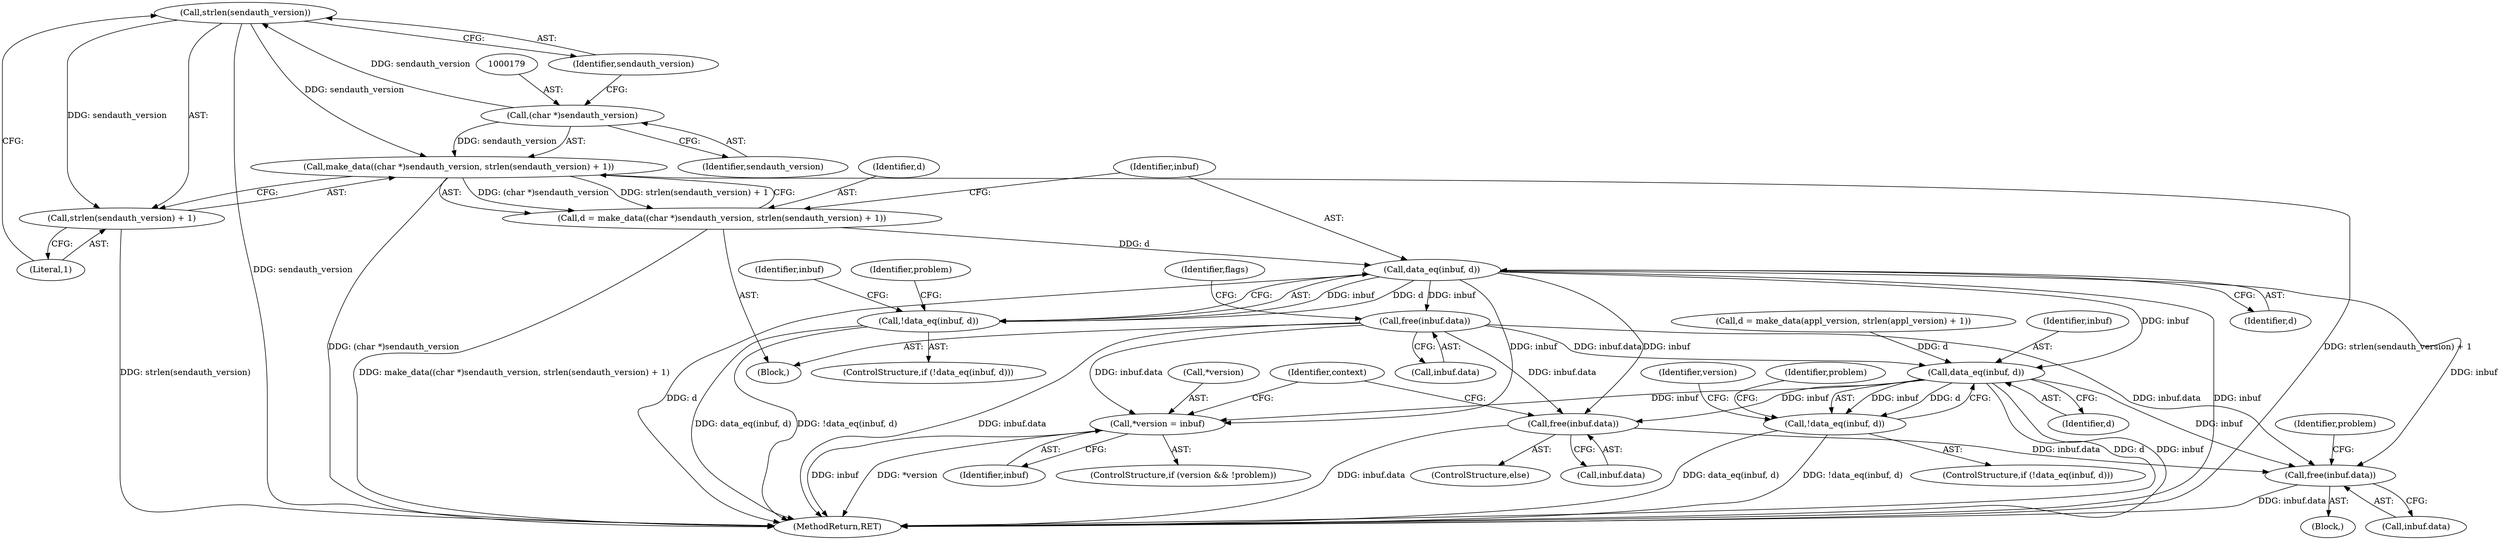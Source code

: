 digraph "0_krb5_102bb6ebf20f9174130c85c3b052ae104e5073ec_0@API" {
"1000182" [label="(Call,strlen(sendauth_version))"];
"1000178" [label="(Call,(char *)sendauth_version)"];
"1000177" [label="(Call,make_data((char *)sendauth_version, strlen(sendauth_version) + 1))"];
"1000175" [label="(Call,d = make_data((char *)sendauth_version, strlen(sendauth_version) + 1))"];
"1000187" [label="(Call,data_eq(inbuf, d))"];
"1000186" [label="(Call,!data_eq(inbuf, d))"];
"1000197" [label="(Call,free(inbuf.data))"];
"1000240" [label="(Call,data_eq(inbuf, d))"];
"1000239" [label="(Call,!data_eq(inbuf, d))"];
"1000255" [label="(Call,*version = inbuf)"];
"1000260" [label="(Call,free(inbuf.data))"];
"1000400" [label="(Call,free(inbuf.data))"];
"1000181" [label="(Call,strlen(sendauth_version) + 1)"];
"1000189" [label="(Identifier,d)"];
"1000184" [label="(Literal,1)"];
"1000401" [label="(Call,inbuf.data)"];
"1000620" [label="(MethodReturn,RET)"];
"1000182" [label="(Call,strlen(sendauth_version))"];
"1000199" [label="(Identifier,inbuf)"];
"1000267" [label="(Identifier,context)"];
"1000405" [label="(Identifier,problem)"];
"1000242" [label="(Identifier,d)"];
"1000197" [label="(Call,free(inbuf.data))"];
"1000180" [label="(Identifier,sendauth_version)"];
"1000240" [label="(Call,data_eq(inbuf, d))"];
"1000256" [label="(Call,*version)"];
"1000178" [label="(Call,(char *)sendauth_version)"];
"1000258" [label="(Identifier,inbuf)"];
"1000255" [label="(Call,*version = inbuf)"];
"1000230" [label="(Call,d = make_data(appl_version, strlen(appl_version) + 1))"];
"1000387" [label="(Block,)"];
"1000260" [label="(Call,free(inbuf.data))"];
"1000186" [label="(Call,!data_eq(inbuf, d))"];
"1000176" [label="(Identifier,d)"];
"1000187" [label="(Call,data_eq(inbuf, d))"];
"1000241" [label="(Identifier,inbuf)"];
"1000400" [label="(Call,free(inbuf.data))"];
"1000238" [label="(ControlStructure,if (!data_eq(inbuf, d)))"];
"1000175" [label="(Call,d = make_data((char *)sendauth_version, strlen(sendauth_version) + 1))"];
"1000198" [label="(Call,inbuf.data)"];
"1000239" [label="(Call,!data_eq(inbuf, d))"];
"1000192" [label="(Identifier,problem)"];
"1000183" [label="(Identifier,sendauth_version)"];
"1000259" [label="(ControlStructure,else)"];
"1000185" [label="(ControlStructure,if (!data_eq(inbuf, d)))"];
"1000181" [label="(Call,strlen(sendauth_version) + 1)"];
"1000261" [label="(Call,inbuf.data)"];
"1000203" [label="(Identifier,flags)"];
"1000177" [label="(Call,make_data((char *)sendauth_version, strlen(sendauth_version) + 1))"];
"1000245" [label="(Identifier,problem)"];
"1000252" [label="(Identifier,version)"];
"1000250" [label="(ControlStructure,if (version && !problem))"];
"1000164" [label="(Block,)"];
"1000188" [label="(Identifier,inbuf)"];
"1000182" -> "1000181"  [label="AST: "];
"1000182" -> "1000183"  [label="CFG: "];
"1000183" -> "1000182"  [label="AST: "];
"1000184" -> "1000182"  [label="CFG: "];
"1000182" -> "1000620"  [label="DDG: sendauth_version"];
"1000182" -> "1000177"  [label="DDG: sendauth_version"];
"1000182" -> "1000181"  [label="DDG: sendauth_version"];
"1000178" -> "1000182"  [label="DDG: sendauth_version"];
"1000178" -> "1000177"  [label="AST: "];
"1000178" -> "1000180"  [label="CFG: "];
"1000179" -> "1000178"  [label="AST: "];
"1000180" -> "1000178"  [label="AST: "];
"1000183" -> "1000178"  [label="CFG: "];
"1000178" -> "1000177"  [label="DDG: sendauth_version"];
"1000177" -> "1000175"  [label="AST: "];
"1000177" -> "1000181"  [label="CFG: "];
"1000181" -> "1000177"  [label="AST: "];
"1000175" -> "1000177"  [label="CFG: "];
"1000177" -> "1000620"  [label="DDG: (char *)sendauth_version"];
"1000177" -> "1000620"  [label="DDG: strlen(sendauth_version) + 1"];
"1000177" -> "1000175"  [label="DDG: (char *)sendauth_version"];
"1000177" -> "1000175"  [label="DDG: strlen(sendauth_version) + 1"];
"1000175" -> "1000164"  [label="AST: "];
"1000176" -> "1000175"  [label="AST: "];
"1000188" -> "1000175"  [label="CFG: "];
"1000175" -> "1000620"  [label="DDG: make_data((char *)sendauth_version, strlen(sendauth_version) + 1)"];
"1000175" -> "1000187"  [label="DDG: d"];
"1000187" -> "1000186"  [label="AST: "];
"1000187" -> "1000189"  [label="CFG: "];
"1000188" -> "1000187"  [label="AST: "];
"1000189" -> "1000187"  [label="AST: "];
"1000186" -> "1000187"  [label="CFG: "];
"1000187" -> "1000620"  [label="DDG: inbuf"];
"1000187" -> "1000620"  [label="DDG: d"];
"1000187" -> "1000186"  [label="DDG: inbuf"];
"1000187" -> "1000186"  [label="DDG: d"];
"1000187" -> "1000197"  [label="DDG: inbuf"];
"1000187" -> "1000240"  [label="DDG: inbuf"];
"1000187" -> "1000255"  [label="DDG: inbuf"];
"1000187" -> "1000260"  [label="DDG: inbuf"];
"1000187" -> "1000400"  [label="DDG: inbuf"];
"1000186" -> "1000185"  [label="AST: "];
"1000192" -> "1000186"  [label="CFG: "];
"1000199" -> "1000186"  [label="CFG: "];
"1000186" -> "1000620"  [label="DDG: !data_eq(inbuf, d)"];
"1000186" -> "1000620"  [label="DDG: data_eq(inbuf, d)"];
"1000197" -> "1000164"  [label="AST: "];
"1000197" -> "1000198"  [label="CFG: "];
"1000198" -> "1000197"  [label="AST: "];
"1000203" -> "1000197"  [label="CFG: "];
"1000197" -> "1000620"  [label="DDG: inbuf.data"];
"1000197" -> "1000240"  [label="DDG: inbuf.data"];
"1000197" -> "1000255"  [label="DDG: inbuf.data"];
"1000197" -> "1000260"  [label="DDG: inbuf.data"];
"1000197" -> "1000400"  [label="DDG: inbuf.data"];
"1000240" -> "1000239"  [label="AST: "];
"1000240" -> "1000242"  [label="CFG: "];
"1000241" -> "1000240"  [label="AST: "];
"1000242" -> "1000240"  [label="AST: "];
"1000239" -> "1000240"  [label="CFG: "];
"1000240" -> "1000620"  [label="DDG: d"];
"1000240" -> "1000620"  [label="DDG: inbuf"];
"1000240" -> "1000239"  [label="DDG: inbuf"];
"1000240" -> "1000239"  [label="DDG: d"];
"1000230" -> "1000240"  [label="DDG: d"];
"1000240" -> "1000255"  [label="DDG: inbuf"];
"1000240" -> "1000260"  [label="DDG: inbuf"];
"1000240" -> "1000400"  [label="DDG: inbuf"];
"1000239" -> "1000238"  [label="AST: "];
"1000245" -> "1000239"  [label="CFG: "];
"1000252" -> "1000239"  [label="CFG: "];
"1000239" -> "1000620"  [label="DDG: !data_eq(inbuf, d)"];
"1000239" -> "1000620"  [label="DDG: data_eq(inbuf, d)"];
"1000255" -> "1000250"  [label="AST: "];
"1000255" -> "1000258"  [label="CFG: "];
"1000256" -> "1000255"  [label="AST: "];
"1000258" -> "1000255"  [label="AST: "];
"1000267" -> "1000255"  [label="CFG: "];
"1000255" -> "1000620"  [label="DDG: inbuf"];
"1000255" -> "1000620"  [label="DDG: *version"];
"1000260" -> "1000259"  [label="AST: "];
"1000260" -> "1000261"  [label="CFG: "];
"1000261" -> "1000260"  [label="AST: "];
"1000267" -> "1000260"  [label="CFG: "];
"1000260" -> "1000620"  [label="DDG: inbuf.data"];
"1000260" -> "1000400"  [label="DDG: inbuf.data"];
"1000400" -> "1000387"  [label="AST: "];
"1000400" -> "1000401"  [label="CFG: "];
"1000401" -> "1000400"  [label="AST: "];
"1000405" -> "1000400"  [label="CFG: "];
"1000400" -> "1000620"  [label="DDG: inbuf.data"];
"1000181" -> "1000184"  [label="CFG: "];
"1000184" -> "1000181"  [label="AST: "];
"1000181" -> "1000620"  [label="DDG: strlen(sendauth_version)"];
}

